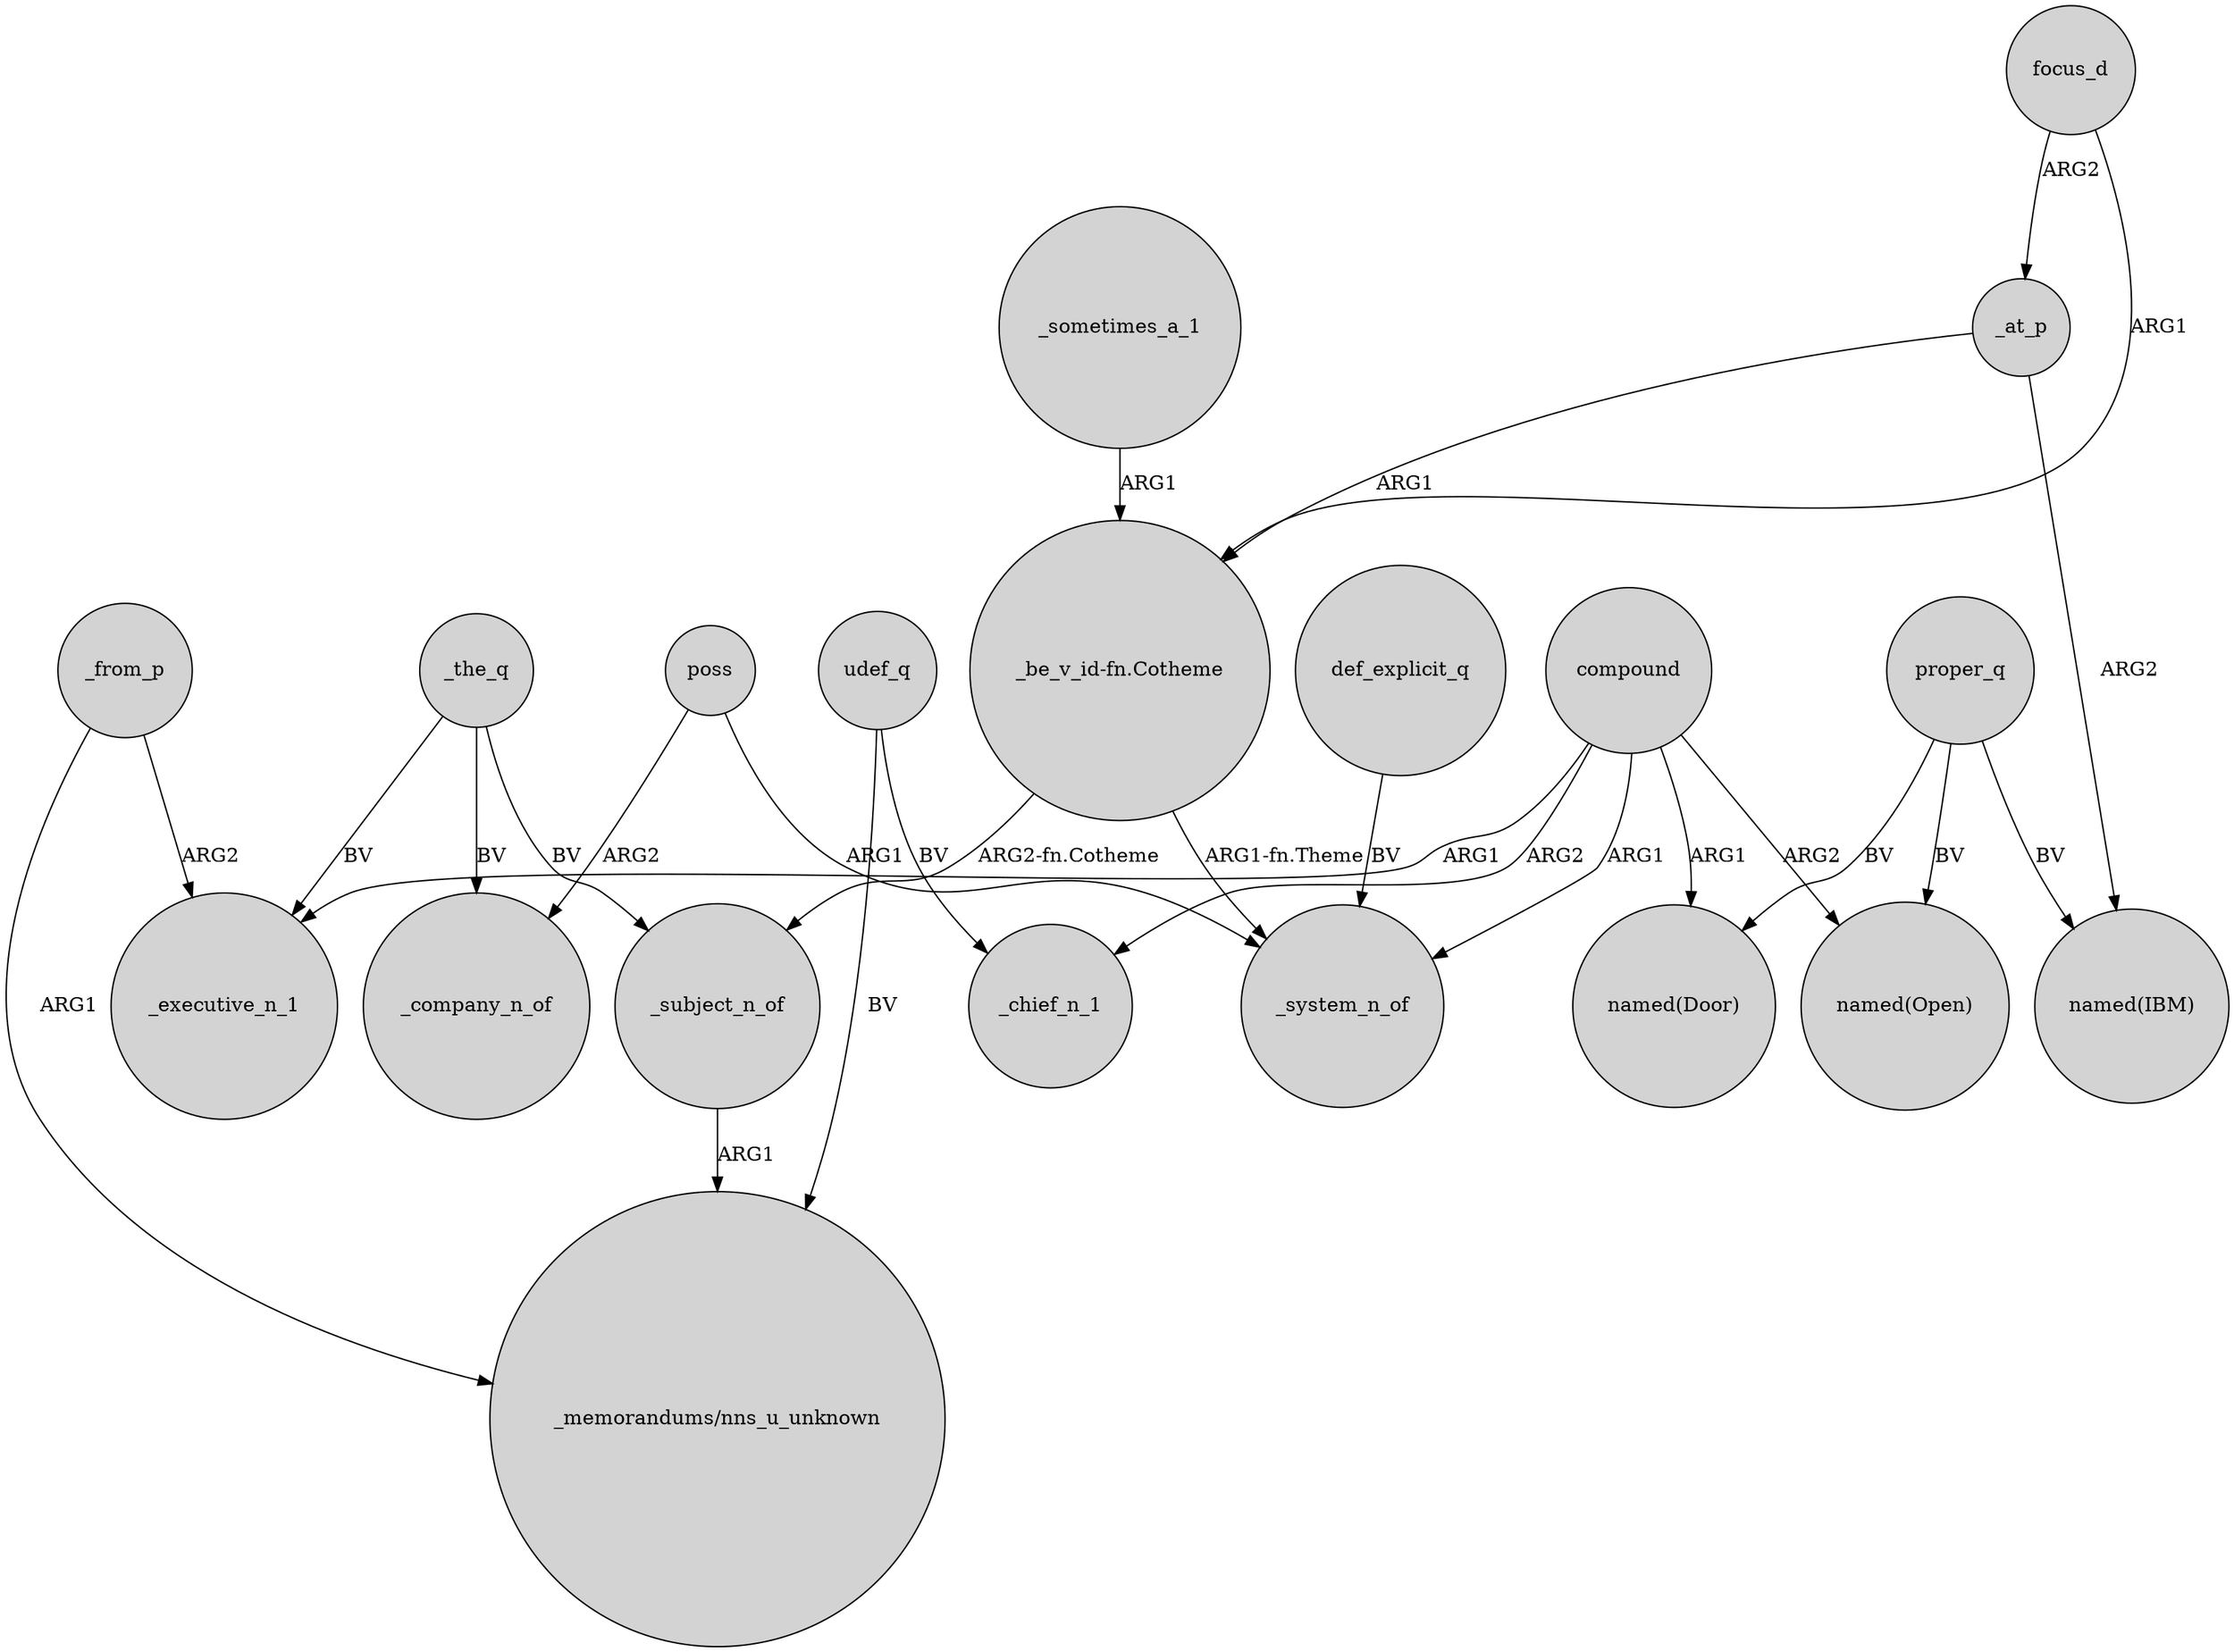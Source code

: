digraph {
	node [shape=circle style=filled]
	compound -> _system_n_of [label=ARG1]
	proper_q -> "named(Door)" [label=BV]
	compound -> _chief_n_1 [label=ARG2]
	poss -> _system_n_of [label=ARG1]
	udef_q -> _chief_n_1 [label=BV]
	compound -> "named(Door)" [label=ARG1]
	proper_q -> "named(IBM)" [label=BV]
	_subject_n_of -> "_memorandums/nns_u_unknown" [label=ARG1]
	focus_d -> _at_p [label=ARG2]
	"_be_v_id-fn.Cotheme" -> _subject_n_of [label="ARG2-fn.Cotheme"]
	compound -> "named(Open)" [label=ARG2]
	poss -> _company_n_of [label=ARG2]
	udef_q -> "_memorandums/nns_u_unknown" [label=BV]
	focus_d -> "_be_v_id-fn.Cotheme" [label=ARG1]
	_from_p -> _executive_n_1 [label=ARG2]
	_from_p -> "_memorandums/nns_u_unknown" [label=ARG1]
	compound -> _executive_n_1 [label=ARG1]
	_at_p -> "named(IBM)" [label=ARG2]
	_at_p -> "_be_v_id-fn.Cotheme" [label=ARG1]
	_the_q -> _subject_n_of [label=BV]
	"_be_v_id-fn.Cotheme" -> _system_n_of [label="ARG1-fn.Theme"]
	_the_q -> _executive_n_1 [label=BV]
	def_explicit_q -> _system_n_of [label=BV]
	_the_q -> _company_n_of [label=BV]
	_sometimes_a_1 -> "_be_v_id-fn.Cotheme" [label=ARG1]
	proper_q -> "named(Open)" [label=BV]
}
